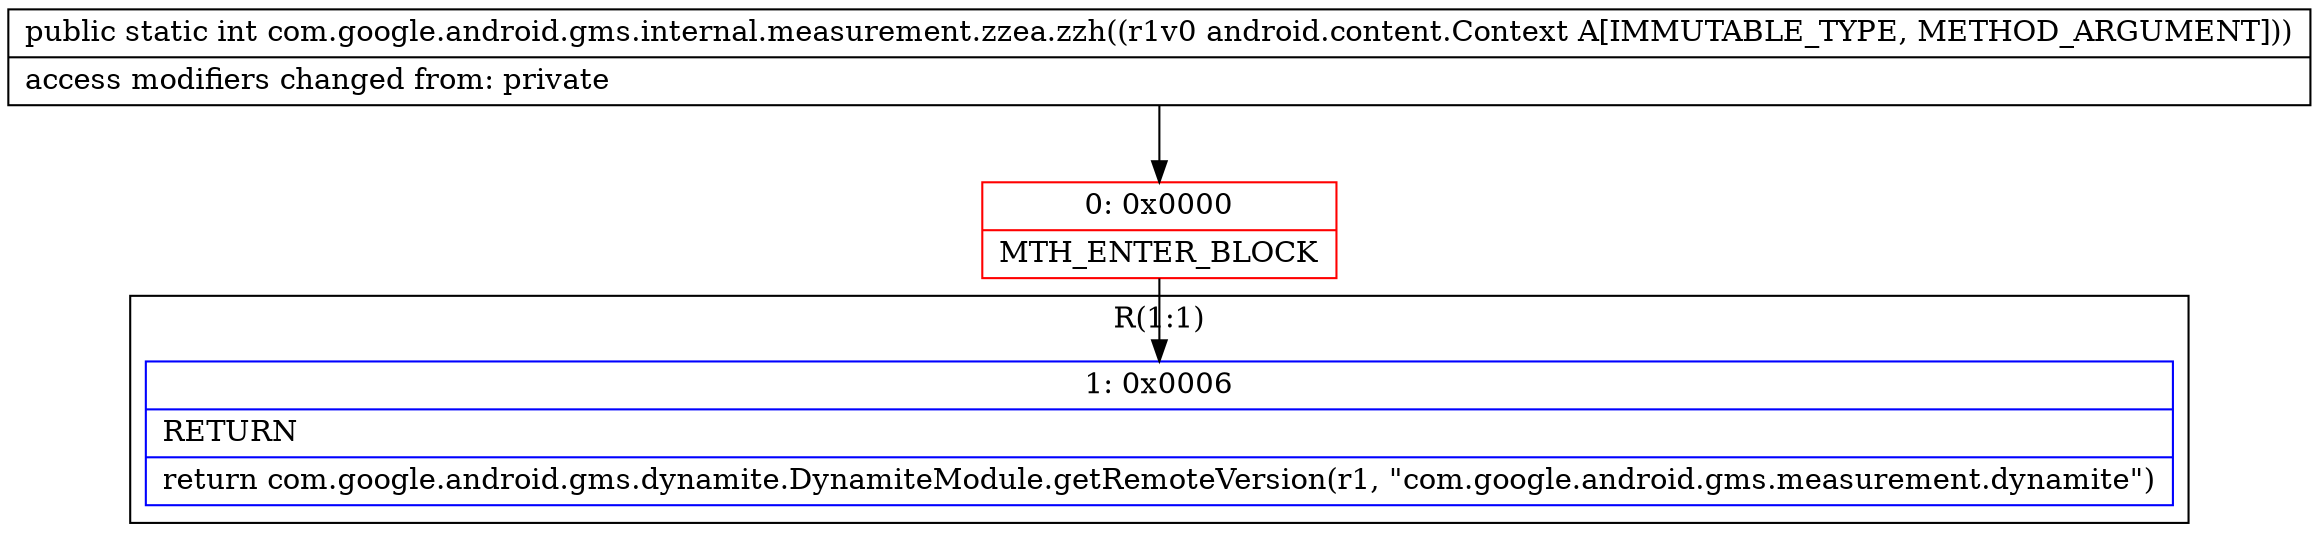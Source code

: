 digraph "CFG forcom.google.android.gms.internal.measurement.zzea.zzh(Landroid\/content\/Context;)I" {
subgraph cluster_Region_966625697 {
label = "R(1:1)";
node [shape=record,color=blue];
Node_1 [shape=record,label="{1\:\ 0x0006|RETURN\l|return com.google.android.gms.dynamite.DynamiteModule.getRemoteVersion(r1, \"com.google.android.gms.measurement.dynamite\")\l}"];
}
Node_0 [shape=record,color=red,label="{0\:\ 0x0000|MTH_ENTER_BLOCK\l}"];
MethodNode[shape=record,label="{public static int com.google.android.gms.internal.measurement.zzea.zzh((r1v0 android.content.Context A[IMMUTABLE_TYPE, METHOD_ARGUMENT]))  | access modifiers changed from: private\l}"];
MethodNode -> Node_0;
Node_0 -> Node_1;
}

